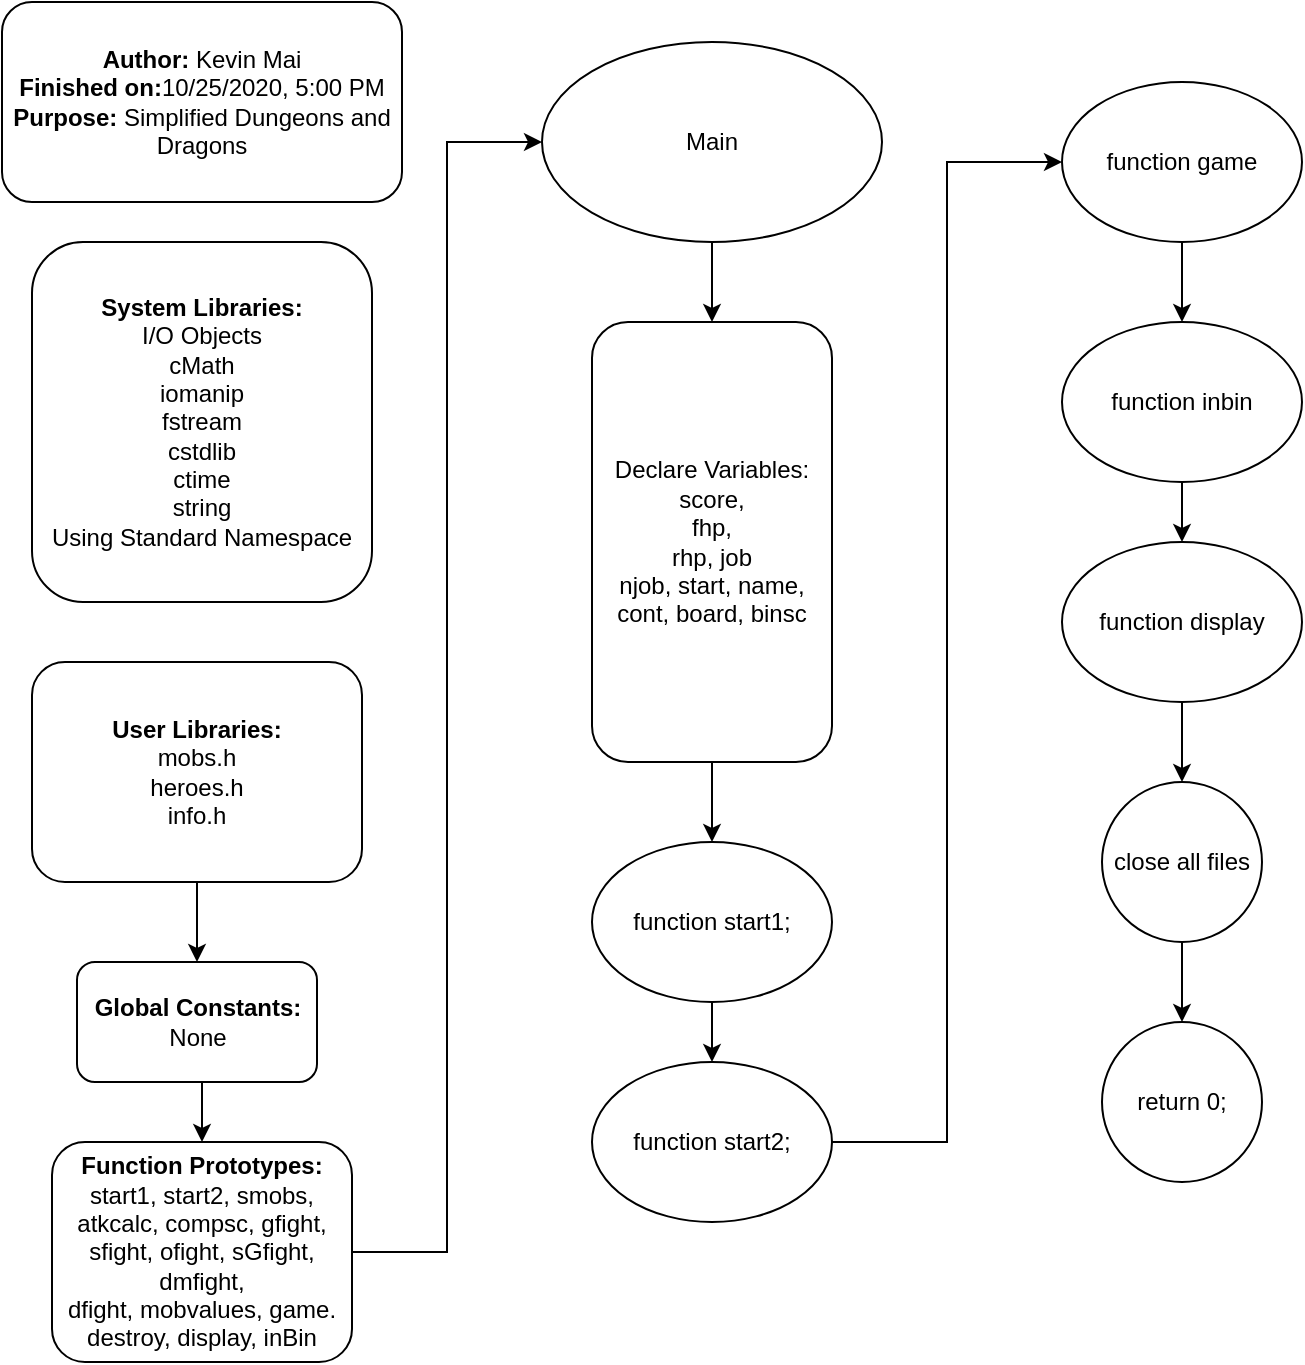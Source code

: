<mxfile version="13.7.5" type="device" pages="6"><diagram id="0LEnRfEPfuEjip8OYiGA" name="Page-1"><mxGraphModel dx="1422" dy="762" grid="1" gridSize="10" guides="1" tooltips="1" connect="1" arrows="1" fold="1" page="1" pageScale="1" pageWidth="850" pageHeight="1100" math="0" shadow="0"><root><mxCell id="0"/><mxCell id="1" parent="0"/><mxCell id="vs3I9g-wX4GRpA2pA5MP-1" value="&lt;b&gt;Author:&lt;/b&gt; Kevin Mai&lt;br&gt;&lt;b&gt;Finished on:&lt;/b&gt;10/25/2020, 5:00 PM&lt;br&gt;&lt;b&gt;Purpose: &lt;/b&gt;Simplified Dungeons and Dragons" style="rounded=1;whiteSpace=wrap;html=1;" vertex="1" parent="1"><mxGeometry width="200" height="100" as="geometry"/></mxCell><mxCell id="vs3I9g-wX4GRpA2pA5MP-2" value="&lt;b&gt;System Libraries:&lt;/b&gt;&lt;br&gt;I/O Objects&lt;br&gt;cMath&lt;br&gt;iomanip&lt;br&gt;fstream&lt;br&gt;cstdlib&lt;br&gt;ctime&lt;br&gt;string&lt;br&gt;Using Standard Namespace" style="rounded=1;whiteSpace=wrap;html=1;" vertex="1" parent="1"><mxGeometry x="15" y="120" width="170" height="180" as="geometry"/></mxCell><mxCell id="vs3I9g-wX4GRpA2pA5MP-6" style="edgeStyle=orthogonalEdgeStyle;rounded=0;orthogonalLoop=1;jettySize=auto;html=1;exitX=0.5;exitY=1;exitDx=0;exitDy=0;entryX=0.5;entryY=0;entryDx=0;entryDy=0;" edge="1" parent="1" source="vs3I9g-wX4GRpA2pA5MP-3" target="vs3I9g-wX4GRpA2pA5MP-4"><mxGeometry relative="1" as="geometry"/></mxCell><mxCell id="vs3I9g-wX4GRpA2pA5MP-3" value="&lt;b&gt;User Libraries:&lt;/b&gt;&lt;br&gt;mobs.h&lt;br&gt;heroes.h&lt;br&gt;info.h" style="rounded=1;whiteSpace=wrap;html=1;" vertex="1" parent="1"><mxGeometry x="15" y="330" width="165" height="110" as="geometry"/></mxCell><mxCell id="vs3I9g-wX4GRpA2pA5MP-7" style="edgeStyle=orthogonalEdgeStyle;rounded=0;orthogonalLoop=1;jettySize=auto;html=1;exitX=0.5;exitY=1;exitDx=0;exitDy=0;entryX=0.5;entryY=0;entryDx=0;entryDy=0;" edge="1" parent="1" source="vs3I9g-wX4GRpA2pA5MP-4" target="vs3I9g-wX4GRpA2pA5MP-5"><mxGeometry relative="1" as="geometry"/></mxCell><mxCell id="vs3I9g-wX4GRpA2pA5MP-4" value="&lt;b&gt;Global Constants:&lt;/b&gt;&lt;br&gt;None" style="rounded=1;whiteSpace=wrap;html=1;" vertex="1" parent="1"><mxGeometry x="37.5" y="480" width="120" height="60" as="geometry"/></mxCell><mxCell id="vs3I9g-wX4GRpA2pA5MP-9" style="edgeStyle=orthogonalEdgeStyle;rounded=0;orthogonalLoop=1;jettySize=auto;html=1;exitX=1;exitY=0.5;exitDx=0;exitDy=0;entryX=0;entryY=0.5;entryDx=0;entryDy=0;" edge="1" parent="1" source="vs3I9g-wX4GRpA2pA5MP-5" target="vs3I9g-wX4GRpA2pA5MP-8"><mxGeometry relative="1" as="geometry"/></mxCell><mxCell id="vs3I9g-wX4GRpA2pA5MP-5" value="&lt;b&gt;Function Prototypes:&lt;/b&gt;&lt;br&gt;start1, start2, smobs, atkcalc, compsc, gfight, sfight, ofight, sGfight, dmfight,&lt;br&gt;dfight, mobvalues, game. destroy, display, inBin" style="rounded=1;whiteSpace=wrap;html=1;" vertex="1" parent="1"><mxGeometry x="25" y="570" width="150" height="110" as="geometry"/></mxCell><mxCell id="vs3I9g-wX4GRpA2pA5MP-11" style="edgeStyle=orthogonalEdgeStyle;rounded=0;orthogonalLoop=1;jettySize=auto;html=1;exitX=0.5;exitY=1;exitDx=0;exitDy=0;entryX=0.5;entryY=0;entryDx=0;entryDy=0;" edge="1" parent="1" source="vs3I9g-wX4GRpA2pA5MP-8" target="vs3I9g-wX4GRpA2pA5MP-10"><mxGeometry relative="1" as="geometry"/></mxCell><mxCell id="vs3I9g-wX4GRpA2pA5MP-8" value="Main" style="ellipse;whiteSpace=wrap;html=1;" vertex="1" parent="1"><mxGeometry x="270" y="20" width="170" height="100" as="geometry"/></mxCell><mxCell id="vs3I9g-wX4GRpA2pA5MP-14" style="edgeStyle=orthogonalEdgeStyle;rounded=0;orthogonalLoop=1;jettySize=auto;html=1;exitX=0.5;exitY=1;exitDx=0;exitDy=0;entryX=0.5;entryY=0;entryDx=0;entryDy=0;" edge="1" parent="1" source="vs3I9g-wX4GRpA2pA5MP-10" target="vs3I9g-wX4GRpA2pA5MP-12"><mxGeometry relative="1" as="geometry"/></mxCell><mxCell id="vs3I9g-wX4GRpA2pA5MP-10" value="Declare Variables:&lt;br&gt;score,&lt;br&gt;fhp,&lt;br&gt;rhp, job&lt;br&gt;njob, start, name, cont, board, binsc" style="rounded=1;whiteSpace=wrap;html=1;" vertex="1" parent="1"><mxGeometry x="295" y="160" width="120" height="220" as="geometry"/></mxCell><mxCell id="vs3I9g-wX4GRpA2pA5MP-15" style="edgeStyle=orthogonalEdgeStyle;rounded=0;orthogonalLoop=1;jettySize=auto;html=1;exitX=0.5;exitY=1;exitDx=0;exitDy=0;entryX=0.5;entryY=0;entryDx=0;entryDy=0;" edge="1" parent="1" source="vs3I9g-wX4GRpA2pA5MP-12" target="vs3I9g-wX4GRpA2pA5MP-13"><mxGeometry relative="1" as="geometry"/></mxCell><mxCell id="vs3I9g-wX4GRpA2pA5MP-12" value="function start1;" style="ellipse;whiteSpace=wrap;html=1;" vertex="1" parent="1"><mxGeometry x="295" y="420" width="120" height="80" as="geometry"/></mxCell><mxCell id="vs3I9g-wX4GRpA2pA5MP-22" style="edgeStyle=orthogonalEdgeStyle;rounded=0;orthogonalLoop=1;jettySize=auto;html=1;exitX=1;exitY=0.5;exitDx=0;exitDy=0;entryX=0;entryY=0.5;entryDx=0;entryDy=0;" edge="1" parent="1" source="vs3I9g-wX4GRpA2pA5MP-13" target="vs3I9g-wX4GRpA2pA5MP-16"><mxGeometry relative="1" as="geometry"/></mxCell><mxCell id="vs3I9g-wX4GRpA2pA5MP-13" value="function start2;" style="ellipse;whiteSpace=wrap;html=1;" vertex="1" parent="1"><mxGeometry x="295" y="530" width="120" height="80" as="geometry"/></mxCell><mxCell id="vs3I9g-wX4GRpA2pA5MP-23" style="edgeStyle=orthogonalEdgeStyle;rounded=0;orthogonalLoop=1;jettySize=auto;html=1;exitX=0.5;exitY=1;exitDx=0;exitDy=0;entryX=0.5;entryY=0;entryDx=0;entryDy=0;" edge="1" parent="1" source="vs3I9g-wX4GRpA2pA5MP-16" target="vs3I9g-wX4GRpA2pA5MP-17"><mxGeometry relative="1" as="geometry"/></mxCell><mxCell id="vs3I9g-wX4GRpA2pA5MP-16" value="function game" style="ellipse;whiteSpace=wrap;html=1;" vertex="1" parent="1"><mxGeometry x="530" y="40" width="120" height="80" as="geometry"/></mxCell><mxCell id="vs3I9g-wX4GRpA2pA5MP-24" style="edgeStyle=orthogonalEdgeStyle;rounded=0;orthogonalLoop=1;jettySize=auto;html=1;exitX=0.5;exitY=1;exitDx=0;exitDy=0;entryX=0.5;entryY=0;entryDx=0;entryDy=0;" edge="1" parent="1" source="vs3I9g-wX4GRpA2pA5MP-17" target="vs3I9g-wX4GRpA2pA5MP-18"><mxGeometry relative="1" as="geometry"/></mxCell><mxCell id="vs3I9g-wX4GRpA2pA5MP-17" value="function inbin" style="ellipse;whiteSpace=wrap;html=1;" vertex="1" parent="1"><mxGeometry x="530" y="160" width="120" height="80" as="geometry"/></mxCell><mxCell id="vs3I9g-wX4GRpA2pA5MP-26" style="edgeStyle=orthogonalEdgeStyle;rounded=0;orthogonalLoop=1;jettySize=auto;html=1;exitX=0.5;exitY=1;exitDx=0;exitDy=0;entryX=0.5;entryY=0;entryDx=0;entryDy=0;" edge="1" parent="1" source="vs3I9g-wX4GRpA2pA5MP-18" target="vs3I9g-wX4GRpA2pA5MP-20"><mxGeometry relative="1" as="geometry"/></mxCell><mxCell id="vs3I9g-wX4GRpA2pA5MP-18" value="function display" style="ellipse;whiteSpace=wrap;html=1;" vertex="1" parent="1"><mxGeometry x="530" y="270" width="120" height="80" as="geometry"/></mxCell><mxCell id="vs3I9g-wX4GRpA2pA5MP-27" style="edgeStyle=orthogonalEdgeStyle;rounded=0;orthogonalLoop=1;jettySize=auto;html=1;exitX=0.5;exitY=1;exitDx=0;exitDy=0;entryX=0.5;entryY=0;entryDx=0;entryDy=0;" edge="1" parent="1" source="vs3I9g-wX4GRpA2pA5MP-20" target="vs3I9g-wX4GRpA2pA5MP-21"><mxGeometry relative="1" as="geometry"/></mxCell><mxCell id="vs3I9g-wX4GRpA2pA5MP-20" value="close all files" style="ellipse;whiteSpace=wrap;html=1;aspect=fixed;" vertex="1" parent="1"><mxGeometry x="550" y="390" width="80" height="80" as="geometry"/></mxCell><mxCell id="vs3I9g-wX4GRpA2pA5MP-21" value="return 0;" style="ellipse;whiteSpace=wrap;html=1;aspect=fixed;" vertex="1" parent="1"><mxGeometry x="550" y="510" width="80" height="80" as="geometry"/></mxCell></root></mxGraphModel></diagram><diagram id="zuJ8DVZVQn2r1nqpG2yk" name="start1"><mxGraphModel dx="1422" dy="762" grid="1" gridSize="10" guides="1" tooltips="1" connect="1" arrows="1" fold="1" page="1" pageScale="1" pageWidth="850" pageHeight="1100" math="0" shadow="0"><root><mxCell id="CfFEu-9uGkJGBwiN6nWo-0"/><mxCell id="CfFEu-9uGkJGBwiN6nWo-1" parent="CfFEu-9uGkJGBwiN6nWo-0"/><mxCell id="k1fUBkge8KNdAKVEo7Dq-4" style="edgeStyle=orthogonalEdgeStyle;rounded=0;orthogonalLoop=1;jettySize=auto;html=1;exitX=0.5;exitY=1;exitDx=0;exitDy=0;entryX=0.5;entryY=0;entryDx=0;entryDy=0;" edge="1" parent="CfFEu-9uGkJGBwiN6nWo-1" source="M-yD3UuMcde9n5xUvmx7-0" target="k1fUBkge8KNdAKVEo7Dq-1"><mxGeometry relative="1" as="geometry"/></mxCell><mxCell id="M-yD3UuMcde9n5xUvmx7-0" value="start1" style="ellipse;whiteSpace=wrap;html=1;" vertex="1" parent="CfFEu-9uGkJGBwiN6nWo-1"><mxGeometry x="50" y="20" width="120" height="80" as="geometry"/></mxCell><mxCell id="k1fUBkge8KNdAKVEo7Dq-5" style="edgeStyle=orthogonalEdgeStyle;rounded=0;orthogonalLoop=1;jettySize=auto;html=1;exitX=0.5;exitY=1;exitDx=0;exitDy=0;" edge="1" parent="CfFEu-9uGkJGBwiN6nWo-1" source="k1fUBkge8KNdAKVEo7Dq-1" target="k1fUBkge8KNdAKVEo7Dq-2"><mxGeometry relative="1" as="geometry"/></mxCell><mxCell id="k1fUBkge8KNdAKVEo7Dq-1" value="Display Info" style="rounded=1;whiteSpace=wrap;html=1;" vertex="1" parent="CfFEu-9uGkJGBwiN6nWo-1"><mxGeometry x="50" y="140" width="120" height="60" as="geometry"/></mxCell><mxCell id="k1fUBkge8KNdAKVEo7Dq-6" style="edgeStyle=orthogonalEdgeStyle;rounded=0;orthogonalLoop=1;jettySize=auto;html=1;exitX=0.5;exitY=1;exitDx=0;exitDy=0;entryX=0.5;entryY=0;entryDx=0;entryDy=0;" edge="1" parent="CfFEu-9uGkJGBwiN6nWo-1" source="k1fUBkge8KNdAKVEo7Dq-2" target="k1fUBkge8KNdAKVEo7Dq-3"><mxGeometry relative="1" as="geometry"/></mxCell><mxCell id="k1fUBkge8KNdAKVEo7Dq-2" value="user input start variable" style="rounded=1;whiteSpace=wrap;html=1;" vertex="1" parent="CfFEu-9uGkJGBwiN6nWo-1"><mxGeometry x="50" y="270" width="120" height="60" as="geometry"/></mxCell><mxCell id="k1fUBkge8KNdAKVEo7Dq-3" value="return start variable" style="ellipse;whiteSpace=wrap;html=1;aspect=fixed;" vertex="1" parent="CfFEu-9uGkJGBwiN6nWo-1"><mxGeometry x="70" y="410" width="80" height="80" as="geometry"/></mxCell><mxCell id="cb5V00kk_1bETQZjCYTM-0" value="&lt;h1&gt;Start1&lt;/h1&gt;&lt;div&gt;The Beginning Information shown to players&lt;/div&gt;&lt;div&gt;&lt;br&gt;&lt;/div&gt;" style="text;html=1;strokeColor=none;fillColor=none;spacing=5;spacingTop=-20;whiteSpace=wrap;overflow=hidden;rounded=0;" vertex="1" parent="CfFEu-9uGkJGBwiN6nWo-1"><mxGeometry x="425" y="10" width="190" height="120" as="geometry"/></mxCell></root></mxGraphModel></diagram><diagram id="vWNeqfRfh77Lu-tgl4ix" name="start2"><mxGraphModel dx="1422" dy="762" grid="1" gridSize="10" guides="1" tooltips="1" connect="1" arrows="1" fold="1" page="1" pageScale="1" pageWidth="850" pageHeight="1100" math="0" shadow="0"><root><mxCell id="VYL7fwhb2fIbKD6qtx41-0"/><mxCell id="VYL7fwhb2fIbKD6qtx41-1" parent="VYL7fwhb2fIbKD6qtx41-0"/><mxCell id="bAVLRzGwDRRWaaOkJq1q-0" style="edgeStyle=orthogonalEdgeStyle;rounded=0;orthogonalLoop=1;jettySize=auto;html=1;exitX=0.5;exitY=1;exitDx=0;exitDy=0;" edge="1" parent="VYL7fwhb2fIbKD6qtx41-1" source="bAVLRzGwDRRWaaOkJq1q-1" target="bAVLRzGwDRRWaaOkJq1q-4"><mxGeometry relative="1" as="geometry"/></mxCell><mxCell id="bAVLRzGwDRRWaaOkJq1q-1" value="start2&lt;br&gt;start variable" style="ellipse;whiteSpace=wrap;html=1;aspect=fixed;" vertex="1" parent="VYL7fwhb2fIbKD6qtx41-1"><mxGeometry x="40" y="20" width="80" height="80" as="geometry"/></mxCell><mxCell id="bAVLRzGwDRRWaaOkJq1q-2" style="edgeStyle=orthogonalEdgeStyle;rounded=0;orthogonalLoop=1;jettySize=auto;html=1;exitX=1;exitY=0.5;exitDx=0;exitDy=0;" edge="1" parent="VYL7fwhb2fIbKD6qtx41-1" source="bAVLRzGwDRRWaaOkJq1q-4" target="bAVLRzGwDRRWaaOkJq1q-12"><mxGeometry relative="1" as="geometry"/></mxCell><mxCell id="bAVLRzGwDRRWaaOkJq1q-3" style="edgeStyle=orthogonalEdgeStyle;rounded=0;orthogonalLoop=1;jettySize=auto;html=1;exitX=0.5;exitY=1;exitDx=0;exitDy=0;entryX=0.5;entryY=0;entryDx=0;entryDy=0;" edge="1" parent="VYL7fwhb2fIbKD6qtx41-1" source="bAVLRzGwDRRWaaOkJq1q-4" target="bAVLRzGwDRRWaaOkJq1q-10"><mxGeometry relative="1" as="geometry"/></mxCell><mxCell id="bAVLRzGwDRRWaaOkJq1q-4" value="start==2" style="rhombus;whiteSpace=wrap;html=1;" vertex="1" parent="VYL7fwhb2fIbKD6qtx41-1"><mxGeometry x="40" y="150" width="80" height="80" as="geometry"/></mxCell><mxCell id="bAVLRzGwDRRWaaOkJq1q-5" style="edgeStyle=orthogonalEdgeStyle;rounded=0;orthogonalLoop=1;jettySize=auto;html=1;exitX=1;exitY=0.5;exitDx=0;exitDy=0;entryX=0;entryY=0.5;entryDx=0;entryDy=0;" edge="1" parent="VYL7fwhb2fIbKD6qtx41-1" source="bAVLRzGwDRRWaaOkJq1q-7" target="bAVLRzGwDRRWaaOkJq1q-13"><mxGeometry relative="1" as="geometry"/></mxCell><mxCell id="bAVLRzGwDRRWaaOkJq1q-6" style="edgeStyle=orthogonalEdgeStyle;rounded=0;orthogonalLoop=1;jettySize=auto;html=1;exitX=0.5;exitY=1;exitDx=0;exitDy=0;entryX=0.5;entryY=1;entryDx=0;entryDy=0;" edge="1" parent="VYL7fwhb2fIbKD6qtx41-1" source="bAVLRzGwDRRWaaOkJq1q-7" target="bAVLRzGwDRRWaaOkJq1q-18"><mxGeometry relative="1" as="geometry"/></mxCell><mxCell id="bAVLRzGwDRRWaaOkJq1q-7" value="start==1" style="rhombus;whiteSpace=wrap;html=1;" vertex="1" parent="VYL7fwhb2fIbKD6qtx41-1"><mxGeometry x="40" y="395" width="80" height="80" as="geometry"/></mxCell><mxCell id="bAVLRzGwDRRWaaOkJq1q-8" style="edgeStyle=orthogonalEdgeStyle;rounded=0;orthogonalLoop=1;jettySize=auto;html=1;exitX=0.5;exitY=1;exitDx=0;exitDy=0;entryX=0.5;entryY=0;entryDx=0;entryDy=0;" edge="1" parent="VYL7fwhb2fIbKD6qtx41-1" source="bAVLRzGwDRRWaaOkJq1q-10" target="bAVLRzGwDRRWaaOkJq1q-7"><mxGeometry relative="1" as="geometry"><mxPoint x="80" y="390" as="targetPoint"/></mxGeometry></mxCell><mxCell id="bAVLRzGwDRRWaaOkJq1q-9" style="edgeStyle=orthogonalEdgeStyle;rounded=0;orthogonalLoop=1;jettySize=auto;html=1;exitX=1;exitY=0.5;exitDx=0;exitDy=0;entryX=0;entryY=0.5;entryDx=0;entryDy=0;" edge="1" parent="VYL7fwhb2fIbKD6qtx41-1" source="bAVLRzGwDRRWaaOkJq1q-10" target="bAVLRzGwDRRWaaOkJq1q-15"><mxGeometry relative="1" as="geometry"/></mxCell><mxCell id="bAVLRzGwDRRWaaOkJq1q-10" value="start=3" style="rhombus;whiteSpace=wrap;html=1;" vertex="1" parent="VYL7fwhb2fIbKD6qtx41-1"><mxGeometry x="40" y="270" width="80" height="80" as="geometry"/></mxCell><mxCell id="bAVLRzGwDRRWaaOkJq1q-11" style="edgeStyle=orthogonalEdgeStyle;rounded=0;orthogonalLoop=1;jettySize=auto;html=1;exitX=0.5;exitY=1;exitDx=0;exitDy=0;entryX=0.5;entryY=0;entryDx=0;entryDy=0;" edge="1" parent="VYL7fwhb2fIbKD6qtx41-1" source="bAVLRzGwDRRWaaOkJq1q-12" target="bAVLRzGwDRRWaaOkJq1q-10"><mxGeometry relative="1" as="geometry"/></mxCell><mxCell id="bAVLRzGwDRRWaaOkJq1q-12" value="More Info" style="shape=parallelogram;perimeter=parallelogramPerimeter;whiteSpace=wrap;html=1;" vertex="1" parent="VYL7fwhb2fIbKD6qtx41-1"><mxGeometry x="155" y="165" width="90" height="50" as="geometry"/></mxCell><mxCell id="bAVLRzGwDRRWaaOkJq1q-13" value="Starts&amp;nbsp;&lt;br&gt;Game" style="shape=parallelogram;perimeter=parallelogramPerimeter;whiteSpace=wrap;html=1;" vertex="1" parent="VYL7fwhb2fIbKD6qtx41-1"><mxGeometry x="150" y="410" width="90" height="50" as="geometry"/></mxCell><mxCell id="bAVLRzGwDRRWaaOkJq1q-14" style="edgeStyle=orthogonalEdgeStyle;rounded=0;orthogonalLoop=1;jettySize=auto;html=1;exitX=0.5;exitY=1;exitDx=0;exitDy=0;entryX=0.5;entryY=0;entryDx=0;entryDy=0;" edge="1" parent="VYL7fwhb2fIbKD6qtx41-1" source="bAVLRzGwDRRWaaOkJq1q-15" target="bAVLRzGwDRRWaaOkJq1q-7"><mxGeometry relative="1" as="geometry"/></mxCell><mxCell id="bAVLRzGwDRRWaaOkJq1q-15" value="Shows&lt;br&gt;past score&lt;br&gt;in txt file" style="shape=parallelogram;perimeter=parallelogramPerimeter;whiteSpace=wrap;html=1;" vertex="1" parent="VYL7fwhb2fIbKD6qtx41-1"><mxGeometry x="145" y="280" width="100" height="60" as="geometry"/></mxCell><mxCell id="bAVLRzGwDRRWaaOkJq1q-16" value="True" style="text;html=1;strokeColor=none;fillColor=none;align=center;verticalAlign=middle;whiteSpace=wrap;rounded=0;" vertex="1" parent="VYL7fwhb2fIbKD6qtx41-1"><mxGeometry x="120" y="160" width="40" height="20" as="geometry"/></mxCell><mxCell id="bAVLRzGwDRRWaaOkJq1q-17" style="edgeStyle=orthogonalEdgeStyle;rounded=0;orthogonalLoop=1;jettySize=auto;html=1;exitX=1;exitY=0.5;exitDx=0;exitDy=0;entryX=0;entryY=0.5;entryDx=0;entryDy=0;" edge="1" parent="VYL7fwhb2fIbKD6qtx41-1" source="bAVLRzGwDRRWaaOkJq1q-18" target="bAVLRzGwDRRWaaOkJq1q-21"><mxGeometry relative="1" as="geometry"/></mxCell><mxCell id="bAVLRzGwDRRWaaOkJq1q-18" value="&lt;b&gt;Prompt for Input&lt;/b&gt;&lt;br&gt;njob is&lt;br&gt;1 or 2 or 3" style="shape=parallelogram;perimeter=parallelogramPerimeter;whiteSpace=wrap;html=1;" vertex="1" parent="VYL7fwhb2fIbKD6qtx41-1"><mxGeometry x="260" y="60" width="130" height="70" as="geometry"/></mxCell><mxCell id="bAVLRzGwDRRWaaOkJq1q-19" style="edgeStyle=orthogonalEdgeStyle;rounded=0;orthogonalLoop=1;jettySize=auto;html=1;exitX=1;exitY=0.5;exitDx=0;exitDy=0;entryX=0.5;entryY=1;entryDx=0;entryDy=0;" edge="1" parent="VYL7fwhb2fIbKD6qtx41-1" source="bAVLRzGwDRRWaaOkJq1q-21" target="bAVLRzGwDRRWaaOkJq1q-23"><mxGeometry relative="1" as="geometry"/></mxCell><mxCell id="bAVLRzGwDRRWaaOkJq1q-20" style="edgeStyle=orthogonalEdgeStyle;rounded=0;orthogonalLoop=1;jettySize=auto;html=1;exitX=0.5;exitY=1;exitDx=0;exitDy=0;entryX=0.5;entryY=0;entryDx=0;entryDy=0;" edge="1" parent="VYL7fwhb2fIbKD6qtx41-1" source="bAVLRzGwDRRWaaOkJq1q-21" target="bAVLRzGwDRRWaaOkJq1q-29"><mxGeometry relative="1" as="geometry"/></mxCell><mxCell id="bAVLRzGwDRRWaaOkJq1q-21" value="njob&amp;lt;&quot;1&quot; or&amp;nbsp;&lt;br&gt;njob&amp;gt;&quot;3&quot;" style="rhombus;whiteSpace=wrap;html=1;" vertex="1" parent="VYL7fwhb2fIbKD6qtx41-1"><mxGeometry x="440" y="165" width="80" height="80" as="geometry"/></mxCell><mxCell id="bAVLRzGwDRRWaaOkJq1q-22" style="edgeStyle=orthogonalEdgeStyle;rounded=0;orthogonalLoop=1;jettySize=auto;html=1;exitX=0;exitY=1;exitDx=0;exitDy=0;entryX=0;entryY=0.5;entryDx=0;entryDy=0;" edge="1" parent="VYL7fwhb2fIbKD6qtx41-1" source="bAVLRzGwDRRWaaOkJq1q-23" target="bAVLRzGwDRRWaaOkJq1q-21"><mxGeometry relative="1" as="geometry"><Array as="points"><mxPoint x="430" y="140"/><mxPoint x="430" y="145"/><mxPoint x="420" y="145"/><mxPoint x="420" y="205"/></Array></mxGeometry></mxCell><mxCell id="bAVLRzGwDRRWaaOkJq1q-23" value="&lt;b&gt;Prompt for Input&lt;/b&gt;&lt;br&gt;njob is&lt;br&gt;1 or 2 or 3" style="shape=parallelogram;perimeter=parallelogramPerimeter;whiteSpace=wrap;html=1;" vertex="1" parent="VYL7fwhb2fIbKD6qtx41-1"><mxGeometry x="450" y="70" width="130" height="70" as="geometry"/></mxCell><mxCell id="bAVLRzGwDRRWaaOkJq1q-24" value="True" style="text;html=1;strokeColor=none;fillColor=none;align=center;verticalAlign=middle;whiteSpace=wrap;rounded=0;" vertex="1" parent="VYL7fwhb2fIbKD6qtx41-1"><mxGeometry x="110" y="280" width="40" height="20" as="geometry"/></mxCell><mxCell id="bAVLRzGwDRRWaaOkJq1q-25" value="True" style="text;html=1;strokeColor=none;fillColor=none;align=center;verticalAlign=middle;whiteSpace=wrap;rounded=0;" vertex="1" parent="VYL7fwhb2fIbKD6qtx41-1"><mxGeometry x="550" y="165" width="40" height="20" as="geometry"/></mxCell><mxCell id="bAVLRzGwDRRWaaOkJq1q-26" value="True" style="text;html=1;strokeColor=none;fillColor=none;align=center;verticalAlign=middle;whiteSpace=wrap;rounded=0;" vertex="1" parent="VYL7fwhb2fIbKD6qtx41-1"><mxGeometry x="115" y="410" width="40" height="20" as="geometry"/></mxCell><mxCell id="bAVLRzGwDRRWaaOkJq1q-27" style="edgeStyle=orthogonalEdgeStyle;rounded=0;orthogonalLoop=1;jettySize=auto;html=1;exitX=1;exitY=0.5;exitDx=0;exitDy=0;entryX=0;entryY=0.5;entryDx=0;entryDy=0;" edge="1" parent="VYL7fwhb2fIbKD6qtx41-1" source="bAVLRzGwDRRWaaOkJq1q-29" target="bAVLRzGwDRRWaaOkJq1q-32"><mxGeometry relative="1" as="geometry"/></mxCell><mxCell id="bAVLRzGwDRRWaaOkJq1q-28" style="edgeStyle=orthogonalEdgeStyle;rounded=0;orthogonalLoop=1;jettySize=auto;html=1;exitX=0.5;exitY=1;exitDx=0;exitDy=0;entryX=0.5;entryY=0;entryDx=0;entryDy=0;" edge="1" parent="VYL7fwhb2fIbKD6qtx41-1" source="bAVLRzGwDRRWaaOkJq1q-29" target="bAVLRzGwDRRWaaOkJq1q-41"><mxGeometry relative="1" as="geometry"/></mxCell><mxCell id="bAVLRzGwDRRWaaOkJq1q-29" value="njob==&quot;1&quot;" style="rhombus;whiteSpace=wrap;html=1;" vertex="1" parent="VYL7fwhb2fIbKD6qtx41-1"><mxGeometry x="330" y="290" width="80" height="80" as="geometry"/></mxCell><mxCell id="bAVLRzGwDRRWaaOkJq1q-30" style="edgeStyle=orthogonalEdgeStyle;rounded=0;orthogonalLoop=1;jettySize=auto;html=1;exitX=1;exitY=0.5;exitDx=0;exitDy=0;entryX=0;entryY=0.5;entryDx=0;entryDy=0;" edge="1" parent="VYL7fwhb2fIbKD6qtx41-1" source="bAVLRzGwDRRWaaOkJq1q-32" target="bAVLRzGwDRRWaaOkJq1q-35"><mxGeometry relative="1" as="geometry"/></mxCell><mxCell id="bAVLRzGwDRRWaaOkJq1q-31" style="edgeStyle=orthogonalEdgeStyle;rounded=0;orthogonalLoop=1;jettySize=auto;html=1;exitX=0.5;exitY=1;exitDx=0;exitDy=0;entryX=0.5;entryY=0;entryDx=0;entryDy=0;" edge="1" parent="VYL7fwhb2fIbKD6qtx41-1" source="bAVLRzGwDRRWaaOkJq1q-32" target="bAVLRzGwDRRWaaOkJq1q-39"><mxGeometry relative="1" as="geometry"/></mxCell><mxCell id="bAVLRzGwDRRWaaOkJq1q-32" value="njob==&quot;2&quot;" style="rhombus;whiteSpace=wrap;html=1;" vertex="1" parent="VYL7fwhb2fIbKD6qtx41-1"><mxGeometry x="440" y="290" width="80" height="80" as="geometry"/></mxCell><mxCell id="bAVLRzGwDRRWaaOkJq1q-33" style="edgeStyle=orthogonalEdgeStyle;rounded=0;orthogonalLoop=1;jettySize=auto;html=1;exitX=1;exitY=0.5;exitDx=0;exitDy=0;" edge="1" parent="VYL7fwhb2fIbKD6qtx41-1" source="bAVLRzGwDRRWaaOkJq1q-35"><mxGeometry relative="1" as="geometry"><mxPoint x="720" y="390" as="targetPoint"/></mxGeometry></mxCell><mxCell id="bAVLRzGwDRRWaaOkJq1q-34" style="edgeStyle=orthogonalEdgeStyle;rounded=0;orthogonalLoop=1;jettySize=auto;html=1;exitX=0.5;exitY=1;exitDx=0;exitDy=0;entryX=0.5;entryY=0;entryDx=0;entryDy=0;" edge="1" parent="VYL7fwhb2fIbKD6qtx41-1" source="bAVLRzGwDRRWaaOkJq1q-35" target="bAVLRzGwDRRWaaOkJq1q-37"><mxGeometry relative="1" as="geometry"/></mxCell><mxCell id="bAVLRzGwDRRWaaOkJq1q-35" value="njob==&quot;3&quot;" style="rhombus;whiteSpace=wrap;html=1;" vertex="1" parent="VYL7fwhb2fIbKD6qtx41-1"><mxGeometry x="550" y="290" width="80" height="80" as="geometry"/></mxCell><mxCell id="bAVLRzGwDRRWaaOkJq1q-36" style="edgeStyle=orthogonalEdgeStyle;rounded=0;orthogonalLoop=1;jettySize=auto;html=1;exitX=0.5;exitY=1;exitDx=0;exitDy=0;entryX=0.5;entryY=1;entryDx=0;entryDy=0;" edge="1" parent="VYL7fwhb2fIbKD6qtx41-1" source="bAVLRzGwDRRWaaOkJq1q-37" target="bAVLRzGwDRRWaaOkJq1q-43"><mxGeometry relative="1" as="geometry"/></mxCell><mxCell id="bAVLRzGwDRRWaaOkJq1q-37" value="output&lt;br&gt;atk" style="shape=parallelogram;perimeter=parallelogramPerimeter;whiteSpace=wrap;html=1;" vertex="1" parent="VYL7fwhb2fIbKD6qtx41-1"><mxGeometry x="545" y="395" width="90" height="70" as="geometry"/></mxCell><mxCell id="bAVLRzGwDRRWaaOkJq1q-38" style="edgeStyle=orthogonalEdgeStyle;rounded=0;orthogonalLoop=1;jettySize=auto;html=1;exitX=0.5;exitY=1;exitDx=0;exitDy=0;entryX=0.5;entryY=1;entryDx=0;entryDy=0;" edge="1" parent="VYL7fwhb2fIbKD6qtx41-1" source="bAVLRzGwDRRWaaOkJq1q-39" target="bAVLRzGwDRRWaaOkJq1q-43"><mxGeometry relative="1" as="geometry"/></mxCell><mxCell id="bAVLRzGwDRRWaaOkJq1q-39" value="output&lt;br&gt;atk" style="shape=parallelogram;perimeter=parallelogramPerimeter;whiteSpace=wrap;html=1;" vertex="1" parent="VYL7fwhb2fIbKD6qtx41-1"><mxGeometry x="430" y="390" width="90" height="70" as="geometry"/></mxCell><mxCell id="bAVLRzGwDRRWaaOkJq1q-40" style="edgeStyle=orthogonalEdgeStyle;rounded=0;orthogonalLoop=1;jettySize=auto;html=1;exitX=0.5;exitY=1;exitDx=0;exitDy=0;entryX=0.5;entryY=1;entryDx=0;entryDy=0;" edge="1" parent="VYL7fwhb2fIbKD6qtx41-1" source="bAVLRzGwDRRWaaOkJq1q-41" target="bAVLRzGwDRRWaaOkJq1q-43"><mxGeometry relative="1" as="geometry"/></mxCell><mxCell id="bAVLRzGwDRRWaaOkJq1q-41" value="output&lt;br&gt;atk" style="shape=parallelogram;perimeter=parallelogramPerimeter;whiteSpace=wrap;html=1;" vertex="1" parent="VYL7fwhb2fIbKD6qtx41-1"><mxGeometry x="325" y="390" width="90" height="70" as="geometry"/></mxCell><mxCell id="bAVLRzGwDRRWaaOkJq1q-42" value="&lt;font style=&quot;font-size: 16px&quot;&gt;Start Menu + Picking a Class&amp;nbsp;&lt;/font&gt;" style="text;html=1;strokeColor=none;fillColor=none;align=center;verticalAlign=middle;whiteSpace=wrap;rounded=0;" vertex="1" parent="VYL7fwhb2fIbKD6qtx41-1"><mxGeometry x="150" y="10" width="620" height="40" as="geometry"/></mxCell><mxCell id="bAVLRzGwDRRWaaOkJq1q-43" value="return void;&lt;br&gt;" style="ellipse;whiteSpace=wrap;html=1;aspect=fixed;" vertex="1" parent="VYL7fwhb2fIbKD6qtx41-1"><mxGeometry x="680" y="390" width="80" height="80" as="geometry"/></mxCell></root></mxGraphModel></diagram><diagram id="0Z392J2A931zb5UNpHNP" name="game"><mxGraphModel dx="1422" dy="762" grid="1" gridSize="10" guides="1" tooltips="1" connect="1" arrows="1" fold="1" page="1" pageScale="1" pageWidth="850" pageHeight="1100" math="0" shadow="0"><root><mxCell id="NgH7RXiZwDZsehe8gXFC-0"/><mxCell id="NgH7RXiZwDZsehe8gXFC-1" parent="NgH7RXiZwDZsehe8gXFC-0"/><mxCell id="L80o0aXuu2vU60Gc0nGe-2" style="edgeStyle=orthogonalEdgeStyle;rounded=0;orthogonalLoop=1;jettySize=auto;html=1;exitX=0.5;exitY=1;exitDx=0;exitDy=0;entryX=0.5;entryY=0;entryDx=0;entryDy=0;" edge="1" parent="NgH7RXiZwDZsehe8gXFC-1" source="L80o0aXuu2vU60Gc0nGe-0" target="L80o0aXuu2vU60Gc0nGe-1"><mxGeometry relative="1" as="geometry"/></mxCell><mxCell id="L80o0aXuu2vU60Gc0nGe-0" value="game" style="ellipse;whiteSpace=wrap;html=1;aspect=fixed;" vertex="1" parent="NgH7RXiZwDZsehe8gXFC-1"><mxGeometry x="50" y="20" width="80" height="80" as="geometry"/></mxCell><mxCell id="L80o0aXuu2vU60Gc0nGe-9" style="edgeStyle=orthogonalEdgeStyle;rounded=0;orthogonalLoop=1;jettySize=auto;html=1;exitX=0.5;exitY=1;exitDx=0;exitDy=0;entryX=0.5;entryY=0;entryDx=0;entryDy=0;" edge="1" parent="NgH7RXiZwDZsehe8gXFC-1" source="L80o0aXuu2vU60Gc0nGe-1" target="L80o0aXuu2vU60Gc0nGe-4"><mxGeometry relative="1" as="geometry"/></mxCell><mxCell id="L80o0aXuu2vU60Gc0nGe-1" value="&lt;b&gt;Declared Variables:&lt;/b&gt;&lt;br&gt;hp, xp, cont, atk, *easy, rclass, bosses,&lt;br&gt;cd, moves1, moves2, moves3, moves4" style="rounded=1;whiteSpace=wrap;html=1;" vertex="1" parent="NgH7RXiZwDZsehe8gXFC-1"><mxGeometry x="10" y="130" width="160" height="100" as="geometry"/></mxCell><mxCell id="L80o0aXuu2vU60Gc0nGe-12" style="edgeStyle=orthogonalEdgeStyle;rounded=0;orthogonalLoop=1;jettySize=auto;html=1;exitX=0.5;exitY=1;exitDx=0;exitDy=0;entryX=0.5;entryY=0;entryDx=0;entryDy=0;" edge="1" parent="NgH7RXiZwDZsehe8gXFC-1" source="L80o0aXuu2vU60Gc0nGe-4" target="L80o0aXuu2vU60Gc0nGe-5"><mxGeometry relative="1" as="geometry"/></mxCell><mxCell id="L80o0aXuu2vU60Gc0nGe-20" style="edgeStyle=orthogonalEdgeStyle;rounded=0;orthogonalLoop=1;jettySize=auto;html=1;exitX=1;exitY=0.5;exitDx=0;exitDy=0;entryX=0;entryY=0.5;entryDx=0;entryDy=0;" edge="1" parent="NgH7RXiZwDZsehe8gXFC-1" source="L80o0aXuu2vU60Gc0nGe-4" target="L80o0aXuu2vU60Gc0nGe-18"><mxGeometry relative="1" as="geometry"/></mxCell><mxCell id="L80o0aXuu2vU60Gc0nGe-4" value="njob=mage" style="rhombus;whiteSpace=wrap;html=1;" vertex="1" parent="NgH7RXiZwDZsehe8gXFC-1"><mxGeometry x="10" y="330" width="80" height="80" as="geometry"/></mxCell><mxCell id="L80o0aXuu2vU60Gc0nGe-13" style="edgeStyle=orthogonalEdgeStyle;rounded=0;orthogonalLoop=1;jettySize=auto;html=1;exitX=0.5;exitY=1;exitDx=0;exitDy=0;entryX=0.5;entryY=0;entryDx=0;entryDy=0;" edge="1" parent="NgH7RXiZwDZsehe8gXFC-1" source="L80o0aXuu2vU60Gc0nGe-5" target="L80o0aXuu2vU60Gc0nGe-16"><mxGeometry relative="1" as="geometry"><mxPoint x="50" y="530" as="targetPoint"/></mxGeometry></mxCell><mxCell id="L80o0aXuu2vU60Gc0nGe-21" style="edgeStyle=orthogonalEdgeStyle;rounded=0;orthogonalLoop=1;jettySize=auto;html=1;exitX=1;exitY=0.5;exitDx=0;exitDy=0;entryX=0;entryY=0.5;entryDx=0;entryDy=0;" edge="1" parent="NgH7RXiZwDZsehe8gXFC-1" source="L80o0aXuu2vU60Gc0nGe-5" target="L80o0aXuu2vU60Gc0nGe-19"><mxGeometry relative="1" as="geometry"/></mxCell><mxCell id="L80o0aXuu2vU60Gc0nGe-5" value="njob=range" style="rhombus;whiteSpace=wrap;html=1;" vertex="1" parent="NgH7RXiZwDZsehe8gXFC-1"><mxGeometry x="10" y="430" width="80" height="80" as="geometry"/></mxCell><mxCell id="L80o0aXuu2vU60Gc0nGe-14" value="false" style="text;html=1;strokeColor=none;fillColor=none;align=center;verticalAlign=middle;whiteSpace=wrap;rounded=0;" vertex="1" parent="NgH7RXiZwDZsehe8gXFC-1"><mxGeometry y="400" width="40" height="20" as="geometry"/></mxCell><mxCell id="L80o0aXuu2vU60Gc0nGe-15" value="false" style="text;html=1;strokeColor=none;fillColor=none;align=center;verticalAlign=middle;whiteSpace=wrap;rounded=0;" vertex="1" parent="NgH7RXiZwDZsehe8gXFC-1"><mxGeometry y="520" width="40" height="20" as="geometry"/></mxCell><mxCell id="QGiBpqceVxDq8S-y2_Mw-6" style="edgeStyle=orthogonalEdgeStyle;rounded=0;orthogonalLoop=1;jettySize=auto;html=1;exitX=0.5;exitY=1;exitDx=0;exitDy=0;entryX=0.5;entryY=1;entryDx=0;entryDy=0;" edge="1" parent="NgH7RXiZwDZsehe8gXFC-1" source="L80o0aXuu2vU60Gc0nGe-16" target="L80o0aXuu2vU60Gc0nGe-23"><mxGeometry relative="1" as="geometry"/></mxCell><mxCell id="L80o0aXuu2vU60Gc0nGe-16" value="moves=fight" style="shape=parallelogram;perimeter=parallelogramPerimeter;whiteSpace=wrap;html=1;fixedSize=1;" vertex="1" parent="NgH7RXiZwDZsehe8gXFC-1"><mxGeometry y="560" width="100" height="40" as="geometry"/></mxCell><mxCell id="QGiBpqceVxDq8S-y2_Mw-8" style="edgeStyle=orthogonalEdgeStyle;rounded=0;orthogonalLoop=1;jettySize=auto;html=1;exitX=1;exitY=0.5;exitDx=0;exitDy=0;" edge="1" parent="NgH7RXiZwDZsehe8gXFC-1" source="L80o0aXuu2vU60Gc0nGe-18"><mxGeometry relative="1" as="geometry"><mxPoint x="330" y="90" as="targetPoint"/></mxGeometry></mxCell><mxCell id="L80o0aXuu2vU60Gc0nGe-18" value="moves=mage" style="shape=parallelogram;perimeter=parallelogramPerimeter;whiteSpace=wrap;html=1;fixedSize=1;" vertex="1" parent="NgH7RXiZwDZsehe8gXFC-1"><mxGeometry x="120" y="350" width="120" height="60" as="geometry"/></mxCell><mxCell id="QGiBpqceVxDq8S-y2_Mw-7" style="edgeStyle=orthogonalEdgeStyle;rounded=0;orthogonalLoop=1;jettySize=auto;html=1;exitX=1;exitY=0.5;exitDx=0;exitDy=0;" edge="1" parent="NgH7RXiZwDZsehe8gXFC-1" source="L80o0aXuu2vU60Gc0nGe-19"><mxGeometry relative="1" as="geometry"><mxPoint x="330" y="90" as="targetPoint"/></mxGeometry></mxCell><mxCell id="L80o0aXuu2vU60Gc0nGe-19" value="moves=range" style="shape=parallelogram;perimeter=parallelogramPerimeter;whiteSpace=wrap;html=1;fixedSize=1;" vertex="1" parent="NgH7RXiZwDZsehe8gXFC-1"><mxGeometry x="120" y="450" width="120" height="60" as="geometry"/></mxCell><mxCell id="QGiBpqceVxDq8S-y2_Mw-9" style="edgeStyle=orthogonalEdgeStyle;rounded=0;orthogonalLoop=1;jettySize=auto;html=1;exitX=1;exitY=0.5;exitDx=0;exitDy=0;entryX=0.5;entryY=0;entryDx=0;entryDy=0;" edge="1" parent="NgH7RXiZwDZsehe8gXFC-1" source="L80o0aXuu2vU60Gc0nGe-23" target="L80o0aXuu2vU60Gc0nGe-25"><mxGeometry relative="1" as="geometry"/></mxCell><mxCell id="L80o0aXuu2vU60Gc0nGe-23" value="atk calc" style="ellipse;whiteSpace=wrap;html=1;aspect=fixed;" vertex="1" parent="NgH7RXiZwDZsehe8gXFC-1"><mxGeometry x="290" y="10" width="80" height="80" as="geometry"/></mxCell><mxCell id="QGiBpqceVxDq8S-y2_Mw-10" style="edgeStyle=orthogonalEdgeStyle;rounded=0;orthogonalLoop=1;jettySize=auto;html=1;exitX=0.5;exitY=1;exitDx=0;exitDy=0;entryX=0.5;entryY=0;entryDx=0;entryDy=0;" edge="1" parent="NgH7RXiZwDZsehe8gXFC-1" source="L80o0aXuu2vU60Gc0nGe-25" target="L80o0aXuu2vU60Gc0nGe-26"><mxGeometry relative="1" as="geometry"/></mxCell><mxCell id="QGiBpqceVxDq8S-y2_Mw-16" style="edgeStyle=orthogonalEdgeStyle;rounded=0;orthogonalLoop=1;jettySize=auto;html=1;exitX=0;exitY=0.5;exitDx=0;exitDy=0;entryX=0;entryY=0.5;entryDx=0;entryDy=0;" edge="1" parent="NgH7RXiZwDZsehe8gXFC-1" source="L80o0aXuu2vU60Gc0nGe-25" target="L80o0aXuu2vU60Gc0nGe-32"><mxGeometry relative="1" as="geometry"><Array as="points"><mxPoint x="365" y="150"/><mxPoint x="365" y="520"/></Array></mxGeometry></mxCell><mxCell id="L80o0aXuu2vU60Gc0nGe-25" value="boss1" style="rhombus;whiteSpace=wrap;html=1;" vertex="1" parent="NgH7RXiZwDZsehe8gXFC-1"><mxGeometry x="385" y="110" width="80" height="80" as="geometry"/></mxCell><mxCell id="QGiBpqceVxDq8S-y2_Mw-11" style="edgeStyle=orthogonalEdgeStyle;rounded=0;orthogonalLoop=1;jettySize=auto;html=1;exitX=0.5;exitY=1;exitDx=0;exitDy=0;entryX=0.5;entryY=0;entryDx=0;entryDy=0;" edge="1" parent="NgH7RXiZwDZsehe8gXFC-1" source="L80o0aXuu2vU60Gc0nGe-26" target="L80o0aXuu2vU60Gc0nGe-27"><mxGeometry relative="1" as="geometry"/></mxCell><mxCell id="QGiBpqceVxDq8S-y2_Mw-17" style="edgeStyle=orthogonalEdgeStyle;rounded=0;orthogonalLoop=1;jettySize=auto;html=1;exitX=0;exitY=0.5;exitDx=0;exitDy=0;entryX=0;entryY=0.5;entryDx=0;entryDy=0;" edge="1" parent="NgH7RXiZwDZsehe8gXFC-1" source="L80o0aXuu2vU60Gc0nGe-26" target="L80o0aXuu2vU60Gc0nGe-32"><mxGeometry relative="1" as="geometry"><Array as="points"><mxPoint x="365" y="270"/><mxPoint x="365" y="520"/></Array></mxGeometry></mxCell><mxCell id="L80o0aXuu2vU60Gc0nGe-26" value="boss2" style="rhombus;whiteSpace=wrap;html=1;" vertex="1" parent="NgH7RXiZwDZsehe8gXFC-1"><mxGeometry x="385" y="230" width="80" height="80" as="geometry"/></mxCell><mxCell id="QGiBpqceVxDq8S-y2_Mw-13" style="edgeStyle=orthogonalEdgeStyle;rounded=0;orthogonalLoop=1;jettySize=auto;html=1;exitX=0.5;exitY=1;exitDx=0;exitDy=0;entryX=0;entryY=0.5;entryDx=0;entryDy=0;" edge="1" parent="NgH7RXiZwDZsehe8gXFC-1" source="L80o0aXuu2vU60Gc0nGe-27" target="L80o0aXuu2vU60Gc0nGe-28"><mxGeometry relative="1" as="geometry"/></mxCell><mxCell id="QGiBpqceVxDq8S-y2_Mw-18" style="edgeStyle=orthogonalEdgeStyle;rounded=0;orthogonalLoop=1;jettySize=auto;html=1;exitX=0;exitY=0.5;exitDx=0;exitDy=0;entryX=0;entryY=0.5;entryDx=0;entryDy=0;" edge="1" parent="NgH7RXiZwDZsehe8gXFC-1" source="L80o0aXuu2vU60Gc0nGe-27" target="L80o0aXuu2vU60Gc0nGe-32"><mxGeometry relative="1" as="geometry"><Array as="points"><mxPoint x="365" y="390"/><mxPoint x="365" y="460"/><mxPoint x="370" y="460"/><mxPoint x="370" y="520"/></Array></mxGeometry></mxCell><mxCell id="L80o0aXuu2vU60Gc0nGe-27" value="boss3" style="rhombus;whiteSpace=wrap;html=1;" vertex="1" parent="NgH7RXiZwDZsehe8gXFC-1"><mxGeometry x="385" y="350" width="80" height="80" as="geometry"/></mxCell><mxCell id="QGiBpqceVxDq8S-y2_Mw-14" style="edgeStyle=orthogonalEdgeStyle;rounded=0;orthogonalLoop=1;jettySize=auto;html=1;exitX=0.5;exitY=1;exitDx=0;exitDy=0;entryX=0.5;entryY=0;entryDx=0;entryDy=0;" edge="1" parent="NgH7RXiZwDZsehe8gXFC-1" source="L80o0aXuu2vU60Gc0nGe-28" target="L80o0aXuu2vU60Gc0nGe-29"><mxGeometry relative="1" as="geometry"/></mxCell><mxCell id="QGiBpqceVxDq8S-y2_Mw-19" style="edgeStyle=orthogonalEdgeStyle;rounded=0;orthogonalLoop=1;jettySize=auto;html=1;exitX=1;exitY=0.5;exitDx=0;exitDy=0;entryX=1;entryY=0.5;entryDx=0;entryDy=0;" edge="1" parent="NgH7RXiZwDZsehe8gXFC-1" source="L80o0aXuu2vU60Gc0nGe-28" target="L80o0aXuu2vU60Gc0nGe-32"><mxGeometry relative="1" as="geometry"><Array as="points"><mxPoint x="640" y="150"/><mxPoint x="640" y="520"/></Array></mxGeometry></mxCell><mxCell id="L80o0aXuu2vU60Gc0nGe-28" value="boss 4" style="rhombus;whiteSpace=wrap;html=1;" vertex="1" parent="NgH7RXiZwDZsehe8gXFC-1"><mxGeometry x="530" y="110" width="80" height="80" as="geometry"/></mxCell><mxCell id="QGiBpqceVxDq8S-y2_Mw-15" style="edgeStyle=orthogonalEdgeStyle;rounded=0;orthogonalLoop=1;jettySize=auto;html=1;exitX=0.5;exitY=1;exitDx=0;exitDy=0;entryX=0.5;entryY=0;entryDx=0;entryDy=0;" edge="1" parent="NgH7RXiZwDZsehe8gXFC-1" source="L80o0aXuu2vU60Gc0nGe-29" target="L80o0aXuu2vU60Gc0nGe-30"><mxGeometry relative="1" as="geometry"/></mxCell><mxCell id="QGiBpqceVxDq8S-y2_Mw-20" style="edgeStyle=orthogonalEdgeStyle;rounded=0;orthogonalLoop=1;jettySize=auto;html=1;exitX=1;exitY=0.5;exitDx=0;exitDy=0;entryX=1;entryY=0.5;entryDx=0;entryDy=0;" edge="1" parent="NgH7RXiZwDZsehe8gXFC-1" source="L80o0aXuu2vU60Gc0nGe-29" target="L80o0aXuu2vU60Gc0nGe-32"><mxGeometry relative="1" as="geometry"><Array as="points"><mxPoint x="650" y="280"/><mxPoint x="650" y="520"/></Array></mxGeometry></mxCell><mxCell id="L80o0aXuu2vU60Gc0nGe-29" value="boss 5" style="rhombus;whiteSpace=wrap;html=1;" vertex="1" parent="NgH7RXiZwDZsehe8gXFC-1"><mxGeometry x="530" y="240" width="80" height="80" as="geometry"/></mxCell><mxCell id="QGiBpqceVxDq8S-y2_Mw-21" style="edgeStyle=orthogonalEdgeStyle;rounded=0;orthogonalLoop=1;jettySize=auto;html=1;exitX=1;exitY=0.5;exitDx=0;exitDy=0;entryX=1;entryY=0.5;entryDx=0;entryDy=0;" edge="1" parent="NgH7RXiZwDZsehe8gXFC-1" source="L80o0aXuu2vU60Gc0nGe-30" target="L80o0aXuu2vU60Gc0nGe-32"><mxGeometry relative="1" as="geometry"><Array as="points"><mxPoint x="630" y="390"/><mxPoint x="630" y="540"/><mxPoint x="550" y="540"/></Array></mxGeometry></mxCell><mxCell id="QGiBpqceVxDq8S-y2_Mw-23" style="edgeStyle=orthogonalEdgeStyle;rounded=0;orthogonalLoop=1;jettySize=auto;html=1;exitX=0.5;exitY=1;exitDx=0;exitDy=0;" edge="1" parent="NgH7RXiZwDZsehe8gXFC-1" source="L80o0aXuu2vU60Gc0nGe-30" target="QGiBpqceVxDq8S-y2_Mw-0"><mxGeometry relative="1" as="geometry"/></mxCell><mxCell id="L80o0aXuu2vU60Gc0nGe-30" value="boss 6" style="rhombus;whiteSpace=wrap;html=1;" vertex="1" parent="NgH7RXiZwDZsehe8gXFC-1"><mxGeometry x="530" y="350" width="80" height="80" as="geometry"/></mxCell><mxCell id="L80o0aXuu2vU60Gc0nGe-31" value="exit(0)" style="ellipse;whiteSpace=wrap;html=1;aspect=fixed;" vertex="1" parent="NgH7RXiZwDZsehe8gXFC-1"><mxGeometry x="460" y="580" width="80" height="80" as="geometry"/></mxCell><mxCell id="QGiBpqceVxDq8S-y2_Mw-22" style="edgeStyle=orthogonalEdgeStyle;rounded=0;orthogonalLoop=1;jettySize=auto;html=1;exitX=0.5;exitY=1;exitDx=0;exitDy=0;entryX=0.5;entryY=0;entryDx=0;entryDy=0;" edge="1" parent="NgH7RXiZwDZsehe8gXFC-1" source="L80o0aXuu2vU60Gc0nGe-32" target="L80o0aXuu2vU60Gc0nGe-31"><mxGeometry relative="1" as="geometry"/></mxCell><mxCell id="L80o0aXuu2vU60Gc0nGe-32" value="death message" style="shape=parallelogram;perimeter=parallelogramPerimeter;whiteSpace=wrap;html=1;fixedSize=1;" vertex="1" parent="NgH7RXiZwDZsehe8gXFC-1"><mxGeometry x="440" y="490" width="120" height="60" as="geometry"/></mxCell><mxCell id="QGiBpqceVxDq8S-y2_Mw-0" value="display" style="ellipse;whiteSpace=wrap;html=1;aspect=fixed;" vertex="1" parent="NgH7RXiZwDZsehe8gXFC-1"><mxGeometry x="710" y="50" width="80" height="80" as="geometry"/></mxCell><mxCell id="QGiBpqceVxDq8S-y2_Mw-24" value="Text" style="text;html=1;strokeColor=none;fillColor=none;align=center;verticalAlign=middle;whiteSpace=wrap;rounded=0;" vertex="1" parent="NgH7RXiZwDZsehe8gXFC-1"><mxGeometry x="330" y="350" width="40" height="20" as="geometry"/></mxCell><mxCell id="QGiBpqceVxDq8S-y2_Mw-25" value="Check generally bossfight for the bossfight code, each boss is a function" style="text;html=1;strokeColor=none;fillColor=none;align=center;verticalAlign=middle;whiteSpace=wrap;rounded=0;" vertex="1" parent="NgH7RXiZwDZsehe8gXFC-1"><mxGeometry x="650" y="510" width="110" height="20" as="geometry"/></mxCell><mxCell id="LS5dLpetURGWQle59FXB-0" value="&lt;h1&gt;Gameplay&lt;/h1&gt;&lt;div&gt;This function holds the gameplay of the game&lt;/div&gt;" style="text;html=1;strokeColor=none;fillColor=none;spacing=5;spacingTop=-20;whiteSpace=wrap;overflow=hidden;rounded=0;" vertex="1" parent="NgH7RXiZwDZsehe8gXFC-1"><mxGeometry x="480" y="10" width="190" height="120" as="geometry"/></mxCell></root></mxGraphModel></diagram><diagram id="_dc1lOIU4ZjS8R-vWltX" name="generally bossfight"><mxGraphModel dx="1422" dy="762" grid="1" gridSize="10" guides="1" tooltips="1" connect="1" arrows="1" fold="1" page="1" pageScale="1" pageWidth="850" pageHeight="1100" math="0" shadow="0"><root><mxCell id="n2Uh7GNMwf-siJl17vJU-0"/><mxCell id="n2Uh7GNMwf-siJl17vJU-1" parent="n2Uh7GNMwf-siJl17vJU-0"/><mxCell id="kJpa1ayCkx9jUCvUdr7s-0" style="edgeStyle=orthogonalEdgeStyle;rounded=0;orthogonalLoop=1;jettySize=auto;html=1;exitX=0.5;exitY=1;exitDx=0;exitDy=0;entryX=0.5;entryY=0;entryDx=0;entryDy=0;" edge="1" parent="n2Uh7GNMwf-siJl17vJU-1" source="kJpa1ayCkx9jUCvUdr7s-1" target="kJpa1ayCkx9jUCvUdr7s-4"><mxGeometry relative="1" as="geometry"/></mxCell><mxCell id="kJpa1ayCkx9jUCvUdr7s-1" value="game" style="ellipse;whiteSpace=wrap;html=1;aspect=fixed;" vertex="1" parent="n2Uh7GNMwf-siJl17vJU-1"><mxGeometry x="30" y="20" width="80" height="80" as="geometry"/></mxCell><mxCell id="kJpa1ayCkx9jUCvUdr7s-2" style="edgeStyle=orthogonalEdgeStyle;rounded=0;orthogonalLoop=1;jettySize=auto;html=1;exitX=1;exitY=0.5;exitDx=0;exitDy=0;entryX=0;entryY=0.5;entryDx=0;entryDy=0;" edge="1" parent="n2Uh7GNMwf-siJl17vJU-1" source="kJpa1ayCkx9jUCvUdr7s-4" target="kJpa1ayCkx9jUCvUdr7s-8"><mxGeometry relative="1" as="geometry"/></mxCell><mxCell id="kJpa1ayCkx9jUCvUdr7s-3" style="edgeStyle=orthogonalEdgeStyle;rounded=0;orthogonalLoop=1;jettySize=auto;html=1;exitX=0.5;exitY=1;exitDx=0;exitDy=0;entryX=0.5;entryY=0;entryDx=0;entryDy=0;" edge="1" parent="n2Uh7GNMwf-siJl17vJU-1" source="kJpa1ayCkx9jUCvUdr7s-4" target="kJpa1ayCkx9jUCvUdr7s-54"><mxGeometry relative="1" as="geometry"/></mxCell><mxCell id="kJpa1ayCkx9jUCvUdr7s-4" value="if njob=1" style="rhombus;whiteSpace=wrap;html=1;" vertex="1" parent="n2Uh7GNMwf-siJl17vJU-1"><mxGeometry x="30" y="130" width="80" height="80" as="geometry"/></mxCell><mxCell id="kJpa1ayCkx9jUCvUdr7s-5" style="edgeStyle=orthogonalEdgeStyle;rounded=0;orthogonalLoop=1;jettySize=auto;html=1;exitX=1;exitY=0.5;exitDx=0;exitDy=0;entryX=0;entryY=0.5;entryDx=0;entryDy=0;" edge="1" parent="n2Uh7GNMwf-siJl17vJU-1" source="kJpa1ayCkx9jUCvUdr7s-6" target="kJpa1ayCkx9jUCvUdr7s-14"><mxGeometry relative="1" as="geometry"/></mxCell><mxCell id="kJpa1ayCkx9jUCvUdr7s-6" value="user input&lt;br&gt;dmg1&lt;br&gt;" style="shape=parallelogram;perimeter=parallelogramPerimeter;whiteSpace=wrap;html=1;" vertex="1" parent="n2Uh7GNMwf-siJl17vJU-1"><mxGeometry x="400" y="140" width="120" height="60" as="geometry"/></mxCell><mxCell id="kJpa1ayCkx9jUCvUdr7s-7" style="edgeStyle=orthogonalEdgeStyle;rounded=0;orthogonalLoop=1;jettySize=auto;html=1;exitX=1;exitY=0.5;exitDx=0;exitDy=0;" edge="1" parent="n2Uh7GNMwf-siJl17vJU-1" source="kJpa1ayCkx9jUCvUdr7s-8" target="kJpa1ayCkx9jUCvUdr7s-11"><mxGeometry relative="1" as="geometry"/></mxCell><mxCell id="kJpa1ayCkx9jUCvUdr7s-8" value="Declared&lt;br&gt;in do loop&lt;br&gt;dmg1" style="rounded=1;whiteSpace=wrap;html=1;" vertex="1" parent="n2Uh7GNMwf-siJl17vJU-1"><mxGeometry x="140" y="130" width="70" height="80" as="geometry"/></mxCell><mxCell id="kJpa1ayCkx9jUCvUdr7s-9" value="True" style="text;html=1;strokeColor=none;fillColor=none;align=center;verticalAlign=middle;whiteSpace=wrap;rounded=0;" vertex="1" parent="n2Uh7GNMwf-siJl17vJU-1"><mxGeometry x="100" y="140" width="40" height="20" as="geometry"/></mxCell><mxCell id="kJpa1ayCkx9jUCvUdr7s-10" style="edgeStyle=orthogonalEdgeStyle;rounded=0;orthogonalLoop=1;jettySize=auto;html=1;exitX=1;exitY=0.5;exitDx=0;exitDy=0;entryX=0;entryY=0.5;entryDx=0;entryDy=0;" edge="1" parent="n2Uh7GNMwf-siJl17vJU-1" source="kJpa1ayCkx9jUCvUdr7s-11" target="kJpa1ayCkx9jUCvUdr7s-6"><mxGeometry relative="1" as="geometry"/></mxCell><mxCell id="kJpa1ayCkx9jUCvUdr7s-11" value="output dmg" style="shape=parallelogram;perimeter=parallelogramPerimeter;whiteSpace=wrap;html=1;" vertex="1" parent="n2Uh7GNMwf-siJl17vJU-1"><mxGeometry x="250" y="140" width="120" height="60" as="geometry"/></mxCell><mxCell id="kJpa1ayCkx9jUCvUdr7s-12" style="edgeStyle=orthogonalEdgeStyle;rounded=0;orthogonalLoop=1;jettySize=auto;html=1;exitX=0.5;exitY=1;exitDx=0;exitDy=0;entryX=0.5;entryY=0;entryDx=0;entryDy=0;" edge="1" parent="n2Uh7GNMwf-siJl17vJU-1" source="kJpa1ayCkx9jUCvUdr7s-14" target="kJpa1ayCkx9jUCvUdr7s-17"><mxGeometry relative="1" as="geometry"/></mxCell><mxCell id="kJpa1ayCkx9jUCvUdr7s-13" style="edgeStyle=orthogonalEdgeStyle;rounded=0;orthogonalLoop=1;jettySize=auto;html=1;exitX=1;exitY=0.5;exitDx=0;exitDy=0;entryX=0;entryY=0.25;entryDx=0;entryDy=0;" edge="1" parent="n2Uh7GNMwf-siJl17vJU-1" source="kJpa1ayCkx9jUCvUdr7s-14" target="kJpa1ayCkx9jUCvUdr7s-24"><mxGeometry relative="1" as="geometry"/></mxCell><mxCell id="kJpa1ayCkx9jUCvUdr7s-14" value="case 1" style="rhombus;whiteSpace=wrap;html=1;" vertex="1" parent="n2Uh7GNMwf-siJl17vJU-1"><mxGeometry x="570" y="130" width="80" height="80" as="geometry"/></mxCell><mxCell id="kJpa1ayCkx9jUCvUdr7s-15" style="edgeStyle=orthogonalEdgeStyle;rounded=0;orthogonalLoop=1;jettySize=auto;html=1;exitX=0.5;exitY=1;exitDx=0;exitDy=0;entryX=0.5;entryY=0;entryDx=0;entryDy=0;" edge="1" parent="n2Uh7GNMwf-siJl17vJU-1" source="kJpa1ayCkx9jUCvUdr7s-17" target="kJpa1ayCkx9jUCvUdr7s-20"><mxGeometry relative="1" as="geometry"/></mxCell><mxCell id="kJpa1ayCkx9jUCvUdr7s-16" style="edgeStyle=orthogonalEdgeStyle;rounded=0;orthogonalLoop=1;jettySize=auto;html=1;exitX=1;exitY=0.5;exitDx=0;exitDy=0;entryX=0;entryY=0.5;entryDx=0;entryDy=0;" edge="1" parent="n2Uh7GNMwf-siJl17vJU-1" source="kJpa1ayCkx9jUCvUdr7s-17" target="kJpa1ayCkx9jUCvUdr7s-26"><mxGeometry relative="1" as="geometry"/></mxCell><mxCell id="kJpa1ayCkx9jUCvUdr7s-17" value="case 2" style="rhombus;whiteSpace=wrap;html=1;" vertex="1" parent="n2Uh7GNMwf-siJl17vJU-1"><mxGeometry x="570" y="230" width="80" height="80" as="geometry"/></mxCell><mxCell id="kJpa1ayCkx9jUCvUdr7s-18" style="edgeStyle=orthogonalEdgeStyle;rounded=0;orthogonalLoop=1;jettySize=auto;html=1;exitX=0.5;exitY=1;exitDx=0;exitDy=0;entryX=0.5;entryY=0;entryDx=0;entryDy=0;" edge="1" parent="n2Uh7GNMwf-siJl17vJU-1" source="kJpa1ayCkx9jUCvUdr7s-20" target="kJpa1ayCkx9jUCvUdr7s-22"><mxGeometry relative="1" as="geometry"/></mxCell><mxCell id="kJpa1ayCkx9jUCvUdr7s-19" style="edgeStyle=orthogonalEdgeStyle;rounded=0;orthogonalLoop=1;jettySize=auto;html=1;exitX=1;exitY=0.5;exitDx=0;exitDy=0;entryX=0;entryY=0.5;entryDx=0;entryDy=0;" edge="1" parent="n2Uh7GNMwf-siJl17vJU-1" source="kJpa1ayCkx9jUCvUdr7s-20" target="kJpa1ayCkx9jUCvUdr7s-28"><mxGeometry relative="1" as="geometry"/></mxCell><mxCell id="kJpa1ayCkx9jUCvUdr7s-20" value="case 4" style="rhombus;whiteSpace=wrap;html=1;" vertex="1" parent="n2Uh7GNMwf-siJl17vJU-1"><mxGeometry x="570" y="330" width="80" height="80" as="geometry"/></mxCell><mxCell id="kJpa1ayCkx9jUCvUdr7s-21" style="edgeStyle=orthogonalEdgeStyle;rounded=0;orthogonalLoop=1;jettySize=auto;html=1;exitX=1;exitY=0.5;exitDx=0;exitDy=0;entryX=0;entryY=0.5;entryDx=0;entryDy=0;" edge="1" parent="n2Uh7GNMwf-siJl17vJU-1" source="kJpa1ayCkx9jUCvUdr7s-22" target="kJpa1ayCkx9jUCvUdr7s-30"><mxGeometry relative="1" as="geometry"/></mxCell><mxCell id="kJpa1ayCkx9jUCvUdr7s-22" value="default" style="rhombus;whiteSpace=wrap;html=1;" vertex="1" parent="n2Uh7GNMwf-siJl17vJU-1"><mxGeometry x="570" y="430" width="80" height="80" as="geometry"/></mxCell><mxCell id="kJpa1ayCkx9jUCvUdr7s-23" style="edgeStyle=orthogonalEdgeStyle;rounded=0;orthogonalLoop=1;jettySize=auto;html=1;exitX=1;exitY=0.5;exitDx=0;exitDy=0;" edge="1" parent="n2Uh7GNMwf-siJl17vJU-1" source="kJpa1ayCkx9jUCvUdr7s-24"><mxGeometry relative="1" as="geometry"><mxPoint x="820" y="520" as="targetPoint"/></mxGeometry></mxCell><mxCell id="kJpa1ayCkx9jUCvUdr7s-24" value="Output&amp;nbsp;&lt;br&gt;bosshp-atk*cd" style="shape=parallelogram;perimeter=parallelogramPerimeter;whiteSpace=wrap;html=1;" vertex="1" parent="n2Uh7GNMwf-siJl17vJU-1"><mxGeometry x="680" y="130" width="120" height="60" as="geometry"/></mxCell><mxCell id="kJpa1ayCkx9jUCvUdr7s-25" style="edgeStyle=orthogonalEdgeStyle;rounded=0;orthogonalLoop=1;jettySize=auto;html=1;exitX=1;exitY=0.5;exitDx=0;exitDy=0;" edge="1" parent="n2Uh7GNMwf-siJl17vJU-1" source="kJpa1ayCkx9jUCvUdr7s-26"><mxGeometry relative="1" as="geometry"><mxPoint x="820" y="520" as="targetPoint"/></mxGeometry></mxCell><mxCell id="kJpa1ayCkx9jUCvUdr7s-26" value="Output&amp;nbsp;&lt;br&gt;bosshp-atk/cd" style="shape=parallelogram;perimeter=parallelogramPerimeter;whiteSpace=wrap;html=1;" vertex="1" parent="n2Uh7GNMwf-siJl17vJU-1"><mxGeometry x="680" y="240" width="120" height="60" as="geometry"/></mxCell><mxCell id="kJpa1ayCkx9jUCvUdr7s-27" style="edgeStyle=orthogonalEdgeStyle;rounded=0;orthogonalLoop=1;jettySize=auto;html=1;exitX=1;exitY=0;exitDx=0;exitDy=0;entryX=0.75;entryY=0;entryDx=0;entryDy=0;" edge="1" parent="n2Uh7GNMwf-siJl17vJU-1" source="kJpa1ayCkx9jUCvUdr7s-28" target="kJpa1ayCkx9jUCvUdr7s-35"><mxGeometry relative="1" as="geometry"/></mxCell><mxCell id="kJpa1ayCkx9jUCvUdr7s-28" value="Output&amp;nbsp;&lt;br&gt;bosshp-atk" style="shape=parallelogram;perimeter=parallelogramPerimeter;whiteSpace=wrap;html=1;" vertex="1" parent="n2Uh7GNMwf-siJl17vJU-1"><mxGeometry x="680" y="340" width="120" height="60" as="geometry"/></mxCell><mxCell id="kJpa1ayCkx9jUCvUdr7s-29" style="edgeStyle=orthogonalEdgeStyle;rounded=0;orthogonalLoop=1;jettySize=auto;html=1;exitX=1;exitY=0.5;exitDx=0;exitDy=0;" edge="1" parent="n2Uh7GNMwf-siJl17vJU-1" source="kJpa1ayCkx9jUCvUdr7s-30"><mxGeometry relative="1" as="geometry"><mxPoint x="530" y="170" as="targetPoint"/><Array as="points"><mxPoint x="778" y="510"/><mxPoint x="530" y="510"/></Array></mxGeometry></mxCell><mxCell id="kJpa1ayCkx9jUCvUdr7s-30" value="get user &lt;br&gt;input again" style="shape=parallelogram;perimeter=parallelogramPerimeter;whiteSpace=wrap;html=1;" vertex="1" parent="n2Uh7GNMwf-siJl17vJU-1"><mxGeometry x="670" y="440" width="120" height="60" as="geometry"/></mxCell><mxCell id="kJpa1ayCkx9jUCvUdr7s-31" style="edgeStyle=orthogonalEdgeStyle;rounded=0;orthogonalLoop=1;jettySize=auto;html=1;exitX=0;exitY=0.5;exitDx=0;exitDy=0;" edge="1" parent="n2Uh7GNMwf-siJl17vJU-1" source="kJpa1ayCkx9jUCvUdr7s-33"><mxGeometry relative="1" as="geometry"><mxPoint x="230" y="170" as="targetPoint"/><Array as="points"><mxPoint x="490" y="600"/><mxPoint x="490" y="270"/><mxPoint x="230" y="270"/></Array></mxGeometry></mxCell><mxCell id="kJpa1ayCkx9jUCvUdr7s-32" style="edgeStyle=orthogonalEdgeStyle;rounded=0;orthogonalLoop=1;jettySize=auto;html=1;exitX=0.5;exitY=1;exitDx=0;exitDy=0;entryX=1;entryY=0.5;entryDx=0;entryDy=0;" edge="1" parent="n2Uh7GNMwf-siJl17vJU-1" source="kJpa1ayCkx9jUCvUdr7s-33" target="kJpa1ayCkx9jUCvUdr7s-47"><mxGeometry relative="1" as="geometry"/></mxCell><mxCell id="kJpa1ayCkx9jUCvUdr7s-33" value="hp&amp;gt;0 &amp;amp;&amp;amp; bosshp&amp;gt; 0&lt;br&gt;&amp;amp;&amp;amp; bossrounds&amp;gt;0" style="rhombus;whiteSpace=wrap;html=1;" vertex="1" parent="n2Uh7GNMwf-siJl17vJU-1"><mxGeometry x="600" y="560" width="160" height="80" as="geometry"/></mxCell><mxCell id="kJpa1ayCkx9jUCvUdr7s-34" style="edgeStyle=orthogonalEdgeStyle;rounded=0;orthogonalLoop=1;jettySize=auto;html=1;exitX=0.5;exitY=1;exitDx=0;exitDy=0;entryX=1;entryY=0.5;entryDx=0;entryDy=0;" edge="1" parent="n2Uh7GNMwf-siJl17vJU-1" source="kJpa1ayCkx9jUCvUdr7s-35" target="kJpa1ayCkx9jUCvUdr7s-33"><mxGeometry relative="1" as="geometry"/></mxCell><mxCell id="kJpa1ayCkx9jUCvUdr7s-35" value="score--&lt;br&gt;rgob--" style="rounded=0;whiteSpace=wrap;html=1;" vertex="1" parent="n2Uh7GNMwf-siJl17vJU-1"><mxGeometry x="760" y="520" width="80" height="40" as="geometry"/></mxCell><mxCell id="kJpa1ayCkx9jUCvUdr7s-36" value="True" style="text;html=1;strokeColor=none;fillColor=none;align=center;verticalAlign=middle;whiteSpace=wrap;rounded=0;" vertex="1" parent="n2Uh7GNMwf-siJl17vJU-1"><mxGeometry x="640" y="130" width="40" height="20" as="geometry"/></mxCell><mxCell id="kJpa1ayCkx9jUCvUdr7s-37" value="True" style="text;html=1;strokeColor=none;fillColor=none;align=center;verticalAlign=middle;whiteSpace=wrap;rounded=0;" vertex="1" parent="n2Uh7GNMwf-siJl17vJU-1"><mxGeometry x="650" y="240" width="40" height="20" as="geometry"/></mxCell><mxCell id="kJpa1ayCkx9jUCvUdr7s-38" value="True" style="text;html=1;strokeColor=none;fillColor=none;align=center;verticalAlign=middle;whiteSpace=wrap;rounded=0;" vertex="1" parent="n2Uh7GNMwf-siJl17vJU-1"><mxGeometry x="650" y="340" width="40" height="20" as="geometry"/></mxCell><mxCell id="kJpa1ayCkx9jUCvUdr7s-39" value="True" style="text;html=1;strokeColor=none;fillColor=none;align=center;verticalAlign=middle;whiteSpace=wrap;rounded=0;" vertex="1" parent="n2Uh7GNMwf-siJl17vJU-1"><mxGeometry x="640" y="440" width="40" height="20" as="geometry"/></mxCell><mxCell id="kJpa1ayCkx9jUCvUdr7s-40" style="edgeStyle=orthogonalEdgeStyle;rounded=0;orthogonalLoop=1;jettySize=auto;html=1;exitX=0.5;exitY=0;exitDx=0;exitDy=0;entryX=0.428;entryY=1.052;entryDx=0;entryDy=0;entryPerimeter=0;" edge="1" parent="n2Uh7GNMwf-siJl17vJU-1" target="kJpa1ayCkx9jUCvUdr7s-49"><mxGeometry relative="1" as="geometry"><mxPoint x="240" y="590" as="sourcePoint"/></mxGeometry></mxCell><mxCell id="kJpa1ayCkx9jUCvUdr7s-42" style="edgeStyle=orthogonalEdgeStyle;rounded=0;orthogonalLoop=1;jettySize=auto;html=1;exitX=0;exitY=0.5;exitDx=0;exitDy=0;entryX=1;entryY=0.5;entryDx=0;entryDy=0;" edge="1" parent="n2Uh7GNMwf-siJl17vJU-1" source="kJpa1ayCkx9jUCvUdr7s-44"><mxGeometry relative="1" as="geometry"><mxPoint x="280" y="630" as="targetPoint"/></mxGeometry></mxCell><mxCell id="kJpa1ayCkx9jUCvUdr7s-43" style="edgeStyle=orthogonalEdgeStyle;rounded=0;orthogonalLoop=1;jettySize=auto;html=1;exitX=0.5;exitY=0;exitDx=0;exitDy=0;entryX=0.436;entryY=1;entryDx=0;entryDy=0;entryPerimeter=0;" edge="1" parent="n2Uh7GNMwf-siJl17vJU-1" source="kJpa1ayCkx9jUCvUdr7s-44" target="kJpa1ayCkx9jUCvUdr7s-51"><mxGeometry relative="1" as="geometry"/></mxCell><mxCell id="kJpa1ayCkx9jUCvUdr7s-44" value="rgob&amp;lt;0" style="rhombus;whiteSpace=wrap;html=1;" vertex="1" parent="n2Uh7GNMwf-siJl17vJU-1"><mxGeometry x="310" y="590" width="80" height="80" as="geometry"/></mxCell><mxCell id="kJpa1ayCkx9jUCvUdr7s-45" style="edgeStyle=orthogonalEdgeStyle;rounded=0;orthogonalLoop=1;jettySize=auto;html=1;exitX=0;exitY=0.5;exitDx=0;exitDy=0;entryX=1;entryY=0.5;entryDx=0;entryDy=0;" edge="1" parent="n2Uh7GNMwf-siJl17vJU-1" source="kJpa1ayCkx9jUCvUdr7s-47" target="kJpa1ayCkx9jUCvUdr7s-44"><mxGeometry relative="1" as="geometry"/></mxCell><mxCell id="kJpa1ayCkx9jUCvUdr7s-46" style="edgeStyle=orthogonalEdgeStyle;rounded=0;orthogonalLoop=1;jettySize=auto;html=1;exitX=0.5;exitY=0;exitDx=0;exitDy=0;entryX=0.5;entryY=1;entryDx=0;entryDy=0;" edge="1" parent="n2Uh7GNMwf-siJl17vJU-1" source="kJpa1ayCkx9jUCvUdr7s-47" target="kJpa1ayCkx9jUCvUdr7s-53"><mxGeometry relative="1" as="geometry"/></mxCell><mxCell id="kJpa1ayCkx9jUCvUdr7s-47" value="magehp&amp;lt;0" style="rhombus;whiteSpace=wrap;html=1;" vertex="1" parent="n2Uh7GNMwf-siJl17vJU-1"><mxGeometry x="420" y="590" width="80" height="80" as="geometry"/></mxCell><mxCell id="kJpa1ayCkx9jUCvUdr7s-48" style="edgeStyle=orthogonalEdgeStyle;rounded=0;orthogonalLoop=1;jettySize=auto;html=1;exitX=0.5;exitY=0;exitDx=0;exitDy=0;entryX=1;entryY=0.5;entryDx=0;entryDy=0;" edge="1" parent="n2Uh7GNMwf-siJl17vJU-1" source="kJpa1ayCkx9jUCvUdr7s-49" target="kJpa1ayCkx9jUCvUdr7s-54"><mxGeometry relative="1" as="geometry"/></mxCell><mxCell id="kJpa1ayCkx9jUCvUdr7s-49" value="output&amp;nbsp;&lt;br&gt;victory" style="shape=parallelogram;perimeter=parallelogramPerimeter;whiteSpace=wrap;html=1;" vertex="1" parent="n2Uh7GNMwf-siJl17vJU-1"><mxGeometry x="180" y="460" width="100" height="50" as="geometry"/></mxCell><mxCell id="kJpa1ayCkx9jUCvUdr7s-50" style="edgeStyle=orthogonalEdgeStyle;rounded=0;orthogonalLoop=1;jettySize=auto;html=1;exitX=0.5;exitY=0;exitDx=0;exitDy=0;entryX=1;entryY=0.5;entryDx=0;entryDy=0;" edge="1" parent="n2Uh7GNMwf-siJl17vJU-1" source="kJpa1ayCkx9jUCvUdr7s-51" target="kJpa1ayCkx9jUCvUdr7s-54"><mxGeometry relative="1" as="geometry"/></mxCell><mxCell id="kJpa1ayCkx9jUCvUdr7s-51" value="Output&lt;br&gt;lost" style="shape=parallelogram;perimeter=parallelogramPerimeter;whiteSpace=wrap;html=1;" vertex="1" parent="n2Uh7GNMwf-siJl17vJU-1"><mxGeometry x="280" y="460" width="100" height="50" as="geometry"/></mxCell><mxCell id="kJpa1ayCkx9jUCvUdr7s-52" style="edgeStyle=orthogonalEdgeStyle;rounded=0;orthogonalLoop=1;jettySize=auto;html=1;exitX=0.5;exitY=0;exitDx=0;exitDy=0;entryX=1;entryY=0.5;entryDx=0;entryDy=0;" edge="1" parent="n2Uh7GNMwf-siJl17vJU-1" source="kJpa1ayCkx9jUCvUdr7s-53" target="kJpa1ayCkx9jUCvUdr7s-54"><mxGeometry relative="1" as="geometry"/></mxCell><mxCell id="kJpa1ayCkx9jUCvUdr7s-53" value="Output&lt;br&gt;lost" style="shape=parallelogram;perimeter=parallelogramPerimeter;whiteSpace=wrap;html=1;" vertex="1" parent="n2Uh7GNMwf-siJl17vJU-1"><mxGeometry x="380" y="460" width="100" height="50" as="geometry"/></mxCell><mxCell id="kJpa1ayCkx9jUCvUdr7s-54" value="return cont&lt;br&gt;(if we lose or won the fight)" style="ellipse;whiteSpace=wrap;html=1;aspect=fixed;" vertex="1" parent="n2Uh7GNMwf-siJl17vJU-1"><mxGeometry x="30" y="390" width="80" height="80" as="geometry"/></mxCell><mxCell id="kJpa1ayCkx9jUCvUdr7s-55" value="True" style="text;html=1;strokeColor=none;fillColor=none;align=center;verticalAlign=middle;whiteSpace=wrap;rounded=0;" vertex="1" parent="n2Uh7GNMwf-siJl17vJU-1"><mxGeometry x="540" y="570" width="40" height="20" as="geometry"/></mxCell><mxCell id="kJpa1ayCkx9jUCvUdr7s-57" value="Won Fight" style="rounded=1;whiteSpace=wrap;html=1;" vertex="1" parent="n2Uh7GNMwf-siJl17vJU-1"><mxGeometry x="160" y="590" width="120" height="80" as="geometry"/></mxCell></root></mxGraphModel></diagram><diagram id="5ljmP-A4aRK4nruoYFXR" name="Display"><mxGraphModel dx="1422" dy="705" grid="1" gridSize="10" guides="1" tooltips="1" connect="1" arrows="1" fold="1" page="1" pageScale="1" pageWidth="850" pageHeight="1100" math="0" shadow="0"><root><mxCell id="-jAGUwwBvZF2-J4z4Xpr-0"/><mxCell id="-jAGUwwBvZF2-J4z4Xpr-1" parent="-jAGUwwBvZF2-J4z4Xpr-0"/><mxCell id="-jAGUwwBvZF2-J4z4Xpr-8" style="edgeStyle=orthogonalEdgeStyle;rounded=0;orthogonalLoop=1;jettySize=auto;html=1;exitX=0.5;exitY=1;exitDx=0;exitDy=0;entryX=0.5;entryY=0;entryDx=0;entryDy=0;" edge="1" parent="-jAGUwwBvZF2-J4z4Xpr-1" source="-jAGUwwBvZF2-J4z4Xpr-2" target="-jAGUwwBvZF2-J4z4Xpr-6"><mxGeometry relative="1" as="geometry"/></mxCell><mxCell id="-jAGUwwBvZF2-J4z4Xpr-2" value="Display" style="ellipse;whiteSpace=wrap;html=1;aspect=fixed;" vertex="1" parent="-jAGUwwBvZF2-J4z4Xpr-1"><mxGeometry x="30" y="40" width="80" height="80" as="geometry"/></mxCell><mxCell id="-jAGUwwBvZF2-J4z4Xpr-3" value="&lt;h1&gt;Display&lt;/h1&gt;&lt;p&gt;The Function puts stuff in the txt and bin files while cout the things they would have put in the txt and bin file.&lt;/p&gt;" style="text;html=1;strokeColor=none;fillColor=none;spacing=5;spacingTop=-20;whiteSpace=wrap;overflow=hidden;rounded=0;" vertex="1" parent="-jAGUwwBvZF2-J4z4Xpr-1"><mxGeometry x="370" y="10" width="190" height="120" as="geometry"/></mxCell><mxCell id="-jAGUwwBvZF2-J4z4Xpr-9" style="edgeStyle=orthogonalEdgeStyle;rounded=0;orthogonalLoop=1;jettySize=auto;html=1;exitX=0.5;exitY=1;exitDx=0;exitDy=0;entryX=0.539;entryY=0;entryDx=0;entryDy=0;entryPerimeter=0;" edge="1" parent="-jAGUwwBvZF2-J4z4Xpr-1" source="-jAGUwwBvZF2-J4z4Xpr-6" target="-jAGUwwBvZF2-J4z4Xpr-7"><mxGeometry relative="1" as="geometry"/></mxCell><mxCell id="-jAGUwwBvZF2-J4z4Xpr-6" value="shows name, class, score" style="shape=parallelogram;perimeter=parallelogramPerimeter;whiteSpace=wrap;html=1;fixedSize=1;" vertex="1" parent="-jAGUwwBvZF2-J4z4Xpr-1"><mxGeometry y="150" width="180" height="80" as="geometry"/></mxCell><mxCell id="2UVAXrC8P2QuvhOca537-0" style="edgeStyle=orthogonalEdgeStyle;rounded=0;orthogonalLoop=1;jettySize=auto;html=1;exitX=0.5;exitY=1;exitDx=0;exitDy=0;entryX=0.5;entryY=0;entryDx=0;entryDy=0;" edge="1" parent="-jAGUwwBvZF2-J4z4Xpr-1" source="-jAGUwwBvZF2-J4z4Xpr-7" target="2UVAXrC8P2QuvhOca537-1"><mxGeometry relative="1" as="geometry"><mxPoint x="90" y="430" as="targetPoint"/></mxGeometry></mxCell><mxCell id="-jAGUwwBvZF2-J4z4Xpr-7" value="puts data in&amp;nbsp;&lt;br&gt;score.bin, score.txt" style="shape=parallelogram;perimeter=parallelogramPerimeter;whiteSpace=wrap;html=1;fixedSize=1;" vertex="1" parent="-jAGUwwBvZF2-J4z4Xpr-1"><mxGeometry y="270" width="180" height="90" as="geometry"/></mxCell><mxCell id="2UVAXrC8P2QuvhOca537-1" value="page 1&lt;br&gt;" style="ellipse;whiteSpace=wrap;html=1;aspect=fixed;" vertex="1" parent="-jAGUwwBvZF2-J4z4Xpr-1"><mxGeometry x="50" y="410" width="80" height="80" as="geometry"/></mxCell></root></mxGraphModel></diagram></mxfile>